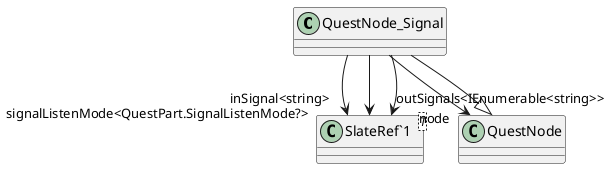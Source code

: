 @startuml
class QuestNode_Signal {
}
class "SlateRef`1"<T> {
}
QuestNode <|-- QuestNode_Signal
QuestNode_Signal --> "inSignal<string>" "SlateRef`1"
QuestNode_Signal --> "outSignals<IEnumerable<string>>" "SlateRef`1"
QuestNode_Signal --> "node" QuestNode
QuestNode_Signal --> "signalListenMode<QuestPart.SignalListenMode?>" "SlateRef`1"
@enduml
